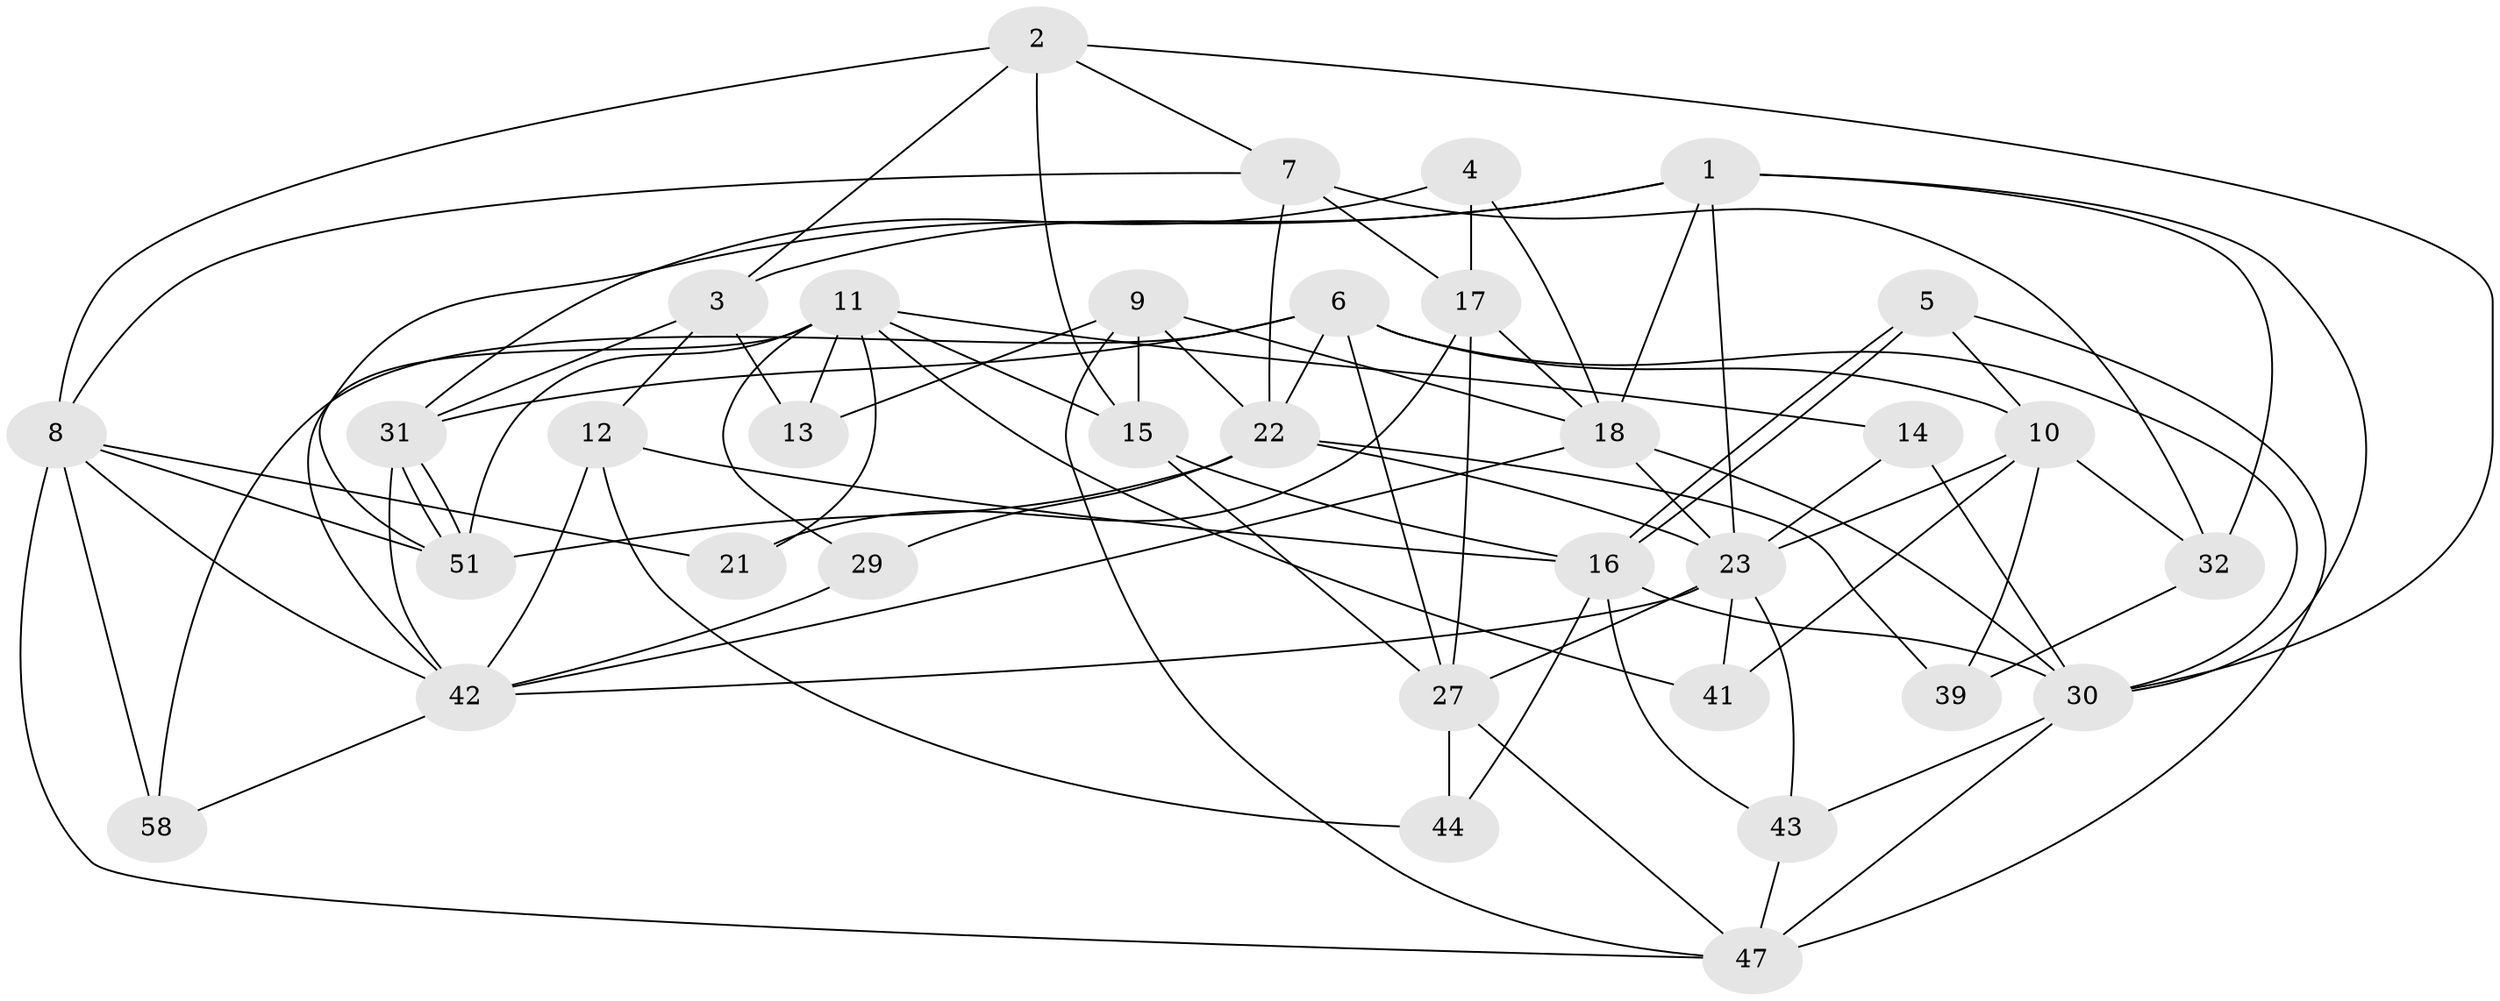 // original degree distribution, {4: 0.2711864406779661, 3: 0.4067796610169492, 5: 0.13559322033898305, 6: 0.05084745762711865, 2: 0.05084745762711865, 7: 0.06779661016949153, 8: 0.01694915254237288}
// Generated by graph-tools (version 1.1) at 2025/11/02/27/25 16:11:19]
// undirected, 34 vertices, 88 edges
graph export_dot {
graph [start="1"]
  node [color=gray90,style=filled];
  1 [super="+54"];
  2 [super="+25"];
  3 [super="+20"];
  4;
  5;
  6 [super="+33"];
  7 [super="+57"];
  8 [super="+40"];
  9 [super="+45"];
  10 [super="+35"];
  11 [super="+19"];
  12 [super="+36"];
  13;
  14;
  15 [super="+38"];
  16 [super="+28"];
  17 [super="+26"];
  18 [super="+24"];
  21;
  22 [super="+37"];
  23 [super="+53"];
  27 [super="+52"];
  29 [super="+49"];
  30 [super="+46"];
  31 [super="+55"];
  32 [super="+34"];
  39;
  41;
  42 [super="+50"];
  43 [super="+59"];
  44;
  47 [super="+48"];
  51 [super="+56"];
  58;
  1 -- 3;
  1 -- 23;
  1 -- 32 [weight=2];
  1 -- 18;
  1 -- 51;
  1 -- 30;
  2 -- 3;
  2 -- 15;
  2 -- 8;
  2 -- 30;
  2 -- 7;
  3 -- 12;
  3 -- 13;
  3 -- 31;
  4 -- 17;
  4 -- 31;
  4 -- 18;
  5 -- 16;
  5 -- 16;
  5 -- 10;
  5 -- 47;
  6 -- 27;
  6 -- 10;
  6 -- 58;
  6 -- 22;
  6 -- 30;
  6 -- 31;
  7 -- 22;
  7 -- 17;
  7 -- 32 [weight=2];
  7 -- 8;
  8 -- 51;
  8 -- 58;
  8 -- 21;
  8 -- 42;
  8 -- 47;
  9 -- 13;
  9 -- 22;
  9 -- 47;
  9 -- 15;
  9 -- 18;
  10 -- 41;
  10 -- 39;
  10 -- 23;
  10 -- 32;
  11 -- 42;
  11 -- 29;
  11 -- 51 [weight=2];
  11 -- 21;
  11 -- 41;
  11 -- 13;
  11 -- 14;
  11 -- 15;
  12 -- 42;
  12 -- 16;
  12 -- 44;
  14 -- 23;
  14 -- 30;
  15 -- 16;
  15 -- 27;
  16 -- 30;
  16 -- 43;
  16 -- 44;
  17 -- 21;
  17 -- 27;
  17 -- 18;
  18 -- 30 [weight=2];
  18 -- 23;
  18 -- 42;
  22 -- 23;
  22 -- 39;
  22 -- 51;
  22 -- 29;
  23 -- 42;
  23 -- 41;
  23 -- 43;
  23 -- 27;
  27 -- 44;
  27 -- 47;
  29 -- 42;
  30 -- 43;
  30 -- 47;
  31 -- 51;
  31 -- 51;
  31 -- 42;
  32 -- 39;
  42 -- 58;
  43 -- 47;
}
